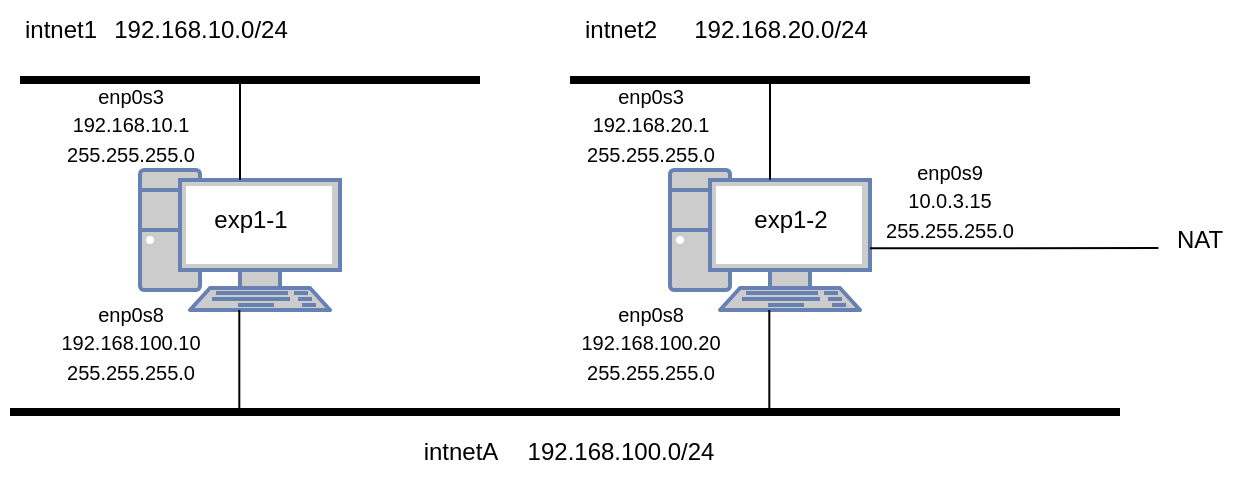 <mxfile version="27.1.6">
  <diagram id="j96Abjmdows5S1q_Vr4H" name="Page-1">
    <mxGraphModel dx="810" dy="449" grid="1" gridSize="10" guides="1" tooltips="1" connect="1" arrows="1" fold="1" page="1" pageScale="1" pageWidth="827" pageHeight="1169" math="0" shadow="0">
      <root>
        <mxCell id="0" />
        <mxCell id="1" parent="0" />
        <mxCell id="CRVzmPvsOhs53oXawwVy-1" value="" style="fontColor=#0066CC;verticalAlign=top;verticalLabelPosition=bottom;labelPosition=center;align=center;html=1;outlineConnect=0;fillColor=#CCCCCC;strokeColor=#6881B3;gradientColor=none;gradientDirection=north;strokeWidth=2;shape=mxgraph.networks.pc;" parent="1" vertex="1">
          <mxGeometry x="210" y="650" width="100" height="70" as="geometry" />
        </mxCell>
        <mxCell id="CRVzmPvsOhs53oXawwVy-2" value="" style="fontColor=#0066CC;verticalAlign=top;verticalLabelPosition=bottom;labelPosition=center;align=center;html=1;outlineConnect=0;fillColor=#CCCCCC;strokeColor=#6881B3;gradientColor=none;gradientDirection=north;strokeWidth=2;shape=mxgraph.networks.pc;" parent="1" vertex="1">
          <mxGeometry x="475" y="650" width="100" height="70" as="geometry" />
        </mxCell>
        <mxCell id="CRVzmPvsOhs53oXawwVy-3" value="" style="line;strokeWidth=4;html=1;perimeter=backbonePerimeter;points=[];outlineConnect=0;" parent="1" vertex="1">
          <mxGeometry x="150" y="600" width="230" height="10" as="geometry" />
        </mxCell>
        <mxCell id="CRVzmPvsOhs53oXawwVy-4" value="" style="line;strokeWidth=4;html=1;perimeter=backbonePerimeter;points=[];outlineConnect=0;" parent="1" vertex="1">
          <mxGeometry x="425" y="600" width="230" height="10" as="geometry" />
        </mxCell>
        <mxCell id="CRVzmPvsOhs53oXawwVy-7" value="" style="endArrow=none;html=1;rounded=0;exitX=0.5;exitY=0.07;exitDx=0;exitDy=0;exitPerimeter=0;" parent="1" source="CRVzmPvsOhs53oXawwVy-2" target="CRVzmPvsOhs53oXawwVy-4" edge="1">
          <mxGeometry width="50" height="50" relative="1" as="geometry">
            <mxPoint x="229.667" y="660" as="sourcePoint" />
            <mxPoint x="235" y="616" as="targetPoint" />
            <Array as="points">
              <mxPoint x="525" y="610" />
            </Array>
          </mxGeometry>
        </mxCell>
        <mxCell id="CRVzmPvsOhs53oXawwVy-10" value="" style="endArrow=none;html=1;rounded=0;exitX=0.5;exitY=0.07;exitDx=0;exitDy=0;exitPerimeter=0;" parent="1" source="CRVzmPvsOhs53oXawwVy-1" target="CRVzmPvsOhs53oXawwVy-3" edge="1">
          <mxGeometry width="50" height="50" relative="1" as="geometry">
            <mxPoint x="390" y="860" as="sourcePoint" />
            <mxPoint x="310" y="640" as="targetPoint" />
          </mxGeometry>
        </mxCell>
        <mxCell id="CRVzmPvsOhs53oXawwVy-11" value="intnet1" style="text;html=1;align=center;verticalAlign=middle;resizable=0;points=[];autosize=1;strokeColor=none;fillColor=none;" parent="1" vertex="1">
          <mxGeometry x="140" y="565" width="60" height="30" as="geometry" />
        </mxCell>
        <mxCell id="CRVzmPvsOhs53oXawwVy-12" value="exp1-1" style="text;html=1;align=center;verticalAlign=middle;resizable=0;points=[];autosize=1;strokeColor=none;fillColor=none;" parent="1" vertex="1">
          <mxGeometry x="235" y="660" width="60" height="30" as="geometry" />
        </mxCell>
        <mxCell id="CRVzmPvsOhs53oXawwVy-13" value="exp1-2" style="text;html=1;align=center;verticalAlign=middle;resizable=0;points=[];autosize=1;strokeColor=none;fillColor=none;" parent="1" vertex="1">
          <mxGeometry x="505" y="660" width="60" height="30" as="geometry" />
        </mxCell>
        <mxCell id="CRVzmPvsOhs53oXawwVy-14" value="intnet2" style="text;html=1;align=center;verticalAlign=middle;resizable=0;points=[];autosize=1;strokeColor=none;fillColor=none;" parent="1" vertex="1">
          <mxGeometry x="420" y="565" width="60" height="30" as="geometry" />
        </mxCell>
        <mxCell id="CRVzmPvsOhs53oXawwVy-15" value="192.168.10.0/24" style="text;html=1;align=center;verticalAlign=middle;resizable=0;points=[];autosize=1;strokeColor=none;fillColor=none;" parent="1" vertex="1">
          <mxGeometry x="185" y="565" width="110" height="30" as="geometry" />
        </mxCell>
        <mxCell id="CRVzmPvsOhs53oXawwVy-16" value="192.168.20.0/24" style="text;html=1;align=center;verticalAlign=middle;resizable=0;points=[];autosize=1;strokeColor=none;fillColor=none;" parent="1" vertex="1">
          <mxGeometry x="475" y="565" width="110" height="30" as="geometry" />
        </mxCell>
        <mxCell id="CRVzmPvsOhs53oXawwVy-17" value="&lt;div&gt;&lt;font style=&quot;font-size: 10px;&quot;&gt;enp0s3&lt;/font&gt;&lt;/div&gt;&lt;div&gt;&lt;span style=&quot;background-color: transparent; color: light-dark(rgb(0, 0, 0), rgb(255, 255, 255));&quot;&gt;&lt;font style=&quot;font-size: 10px;&quot;&gt;192.168.10.1&lt;/font&gt;&lt;/span&gt;&lt;/div&gt;&lt;div&gt;&lt;font style=&quot;font-size: 10px;&quot;&gt;255.255.255.0&lt;/font&gt;&lt;/div&gt;" style="text;html=1;align=center;verticalAlign=middle;resizable=0;points=[];autosize=1;strokeColor=none;fillColor=none;" parent="1" vertex="1">
          <mxGeometry x="160" y="597" width="90" height="60" as="geometry" />
        </mxCell>
        <mxCell id="CRVzmPvsOhs53oXawwVy-18" value="&lt;div&gt;&lt;font style=&quot;font-size: 10px;&quot;&gt;enp0s3&lt;/font&gt;&lt;/div&gt;&lt;div&gt;&lt;span style=&quot;background-color: transparent; color: light-dark(rgb(0, 0, 0), rgb(255, 255, 255));&quot;&gt;&lt;font style=&quot;font-size: 10px;&quot;&gt;192.168.20.1&lt;/font&gt;&lt;/span&gt;&lt;/div&gt;&lt;div&gt;&lt;font style=&quot;font-size: 10px;&quot;&gt;255.255.255.0&lt;/font&gt;&lt;/div&gt;" style="text;html=1;align=center;verticalAlign=middle;resizable=0;points=[];autosize=1;strokeColor=none;fillColor=none;" parent="1" vertex="1">
          <mxGeometry x="420" y="597" width="90" height="60" as="geometry" />
        </mxCell>
        <mxCell id="OkUM23zeW7K_VO-9GRbv-1" value="" style="line;strokeWidth=4;html=1;perimeter=backbonePerimeter;points=[];outlineConnect=0;" vertex="1" parent="1">
          <mxGeometry x="145" y="766" width="555" height="10" as="geometry" />
        </mxCell>
        <mxCell id="OkUM23zeW7K_VO-9GRbv-3" value="" style="endArrow=none;html=1;rounded=0;exitX=0.5;exitY=0.07;exitDx=0;exitDy=0;exitPerimeter=0;" edge="1" parent="1">
          <mxGeometry width="50" height="50" relative="1" as="geometry">
            <mxPoint x="259.66" y="769" as="sourcePoint" />
            <mxPoint x="259.66" y="720" as="targetPoint" />
          </mxGeometry>
        </mxCell>
        <mxCell id="OkUM23zeW7K_VO-9GRbv-4" value="" style="endArrow=none;html=1;rounded=0;exitX=0.5;exitY=0.07;exitDx=0;exitDy=0;exitPerimeter=0;" edge="1" parent="1">
          <mxGeometry width="50" height="50" relative="1" as="geometry">
            <mxPoint x="524.66" y="769" as="sourcePoint" />
            <mxPoint x="524.66" y="720" as="targetPoint" />
          </mxGeometry>
        </mxCell>
        <mxCell id="OkUM23zeW7K_VO-9GRbv-7" value="&lt;div&gt;&lt;font style=&quot;font-size: 10px;&quot;&gt;enp0s8&lt;/font&gt;&lt;/div&gt;&lt;div&gt;&lt;span style=&quot;background-color: transparent; color: light-dark(rgb(0, 0, 0), rgb(255, 255, 255));&quot;&gt;&lt;font style=&quot;font-size: 10px;&quot;&gt;192.168.100.10&lt;/font&gt;&lt;/span&gt;&lt;/div&gt;&lt;div&gt;&lt;font style=&quot;font-size: 10px;&quot;&gt;255.255.255.0&lt;/font&gt;&lt;/div&gt;" style="text;html=1;align=center;verticalAlign=middle;resizable=0;points=[];autosize=1;strokeColor=none;fillColor=none;" vertex="1" parent="1">
          <mxGeometry x="160" y="706" width="90" height="60" as="geometry" />
        </mxCell>
        <mxCell id="OkUM23zeW7K_VO-9GRbv-8" value="&lt;div&gt;&lt;font style=&quot;font-size: 10px;&quot;&gt;enp0s8&lt;/font&gt;&lt;/div&gt;&lt;div&gt;&lt;span style=&quot;background-color: transparent; color: light-dark(rgb(0, 0, 0), rgb(255, 255, 255));&quot;&gt;&lt;font style=&quot;font-size: 10px;&quot;&gt;192.168.100.20&lt;/font&gt;&lt;/span&gt;&lt;/div&gt;&lt;div&gt;&lt;font style=&quot;font-size: 10px;&quot;&gt;255.255.255.0&lt;/font&gt;&lt;/div&gt;" style="text;html=1;align=center;verticalAlign=middle;resizable=0;points=[];autosize=1;strokeColor=none;fillColor=none;" vertex="1" parent="1">
          <mxGeometry x="420" y="706" width="90" height="60" as="geometry" />
        </mxCell>
        <mxCell id="OkUM23zeW7K_VO-9GRbv-9" value="intnetA" style="text;html=1;align=center;verticalAlign=middle;resizable=0;points=[];autosize=1;strokeColor=none;fillColor=none;" vertex="1" parent="1">
          <mxGeometry x="340" y="776" width="60" height="30" as="geometry" />
        </mxCell>
        <mxCell id="OkUM23zeW7K_VO-9GRbv-10" value="192.168.100.0/24" style="text;html=1;align=center;verticalAlign=middle;resizable=0;points=[];autosize=1;strokeColor=none;fillColor=none;" vertex="1" parent="1">
          <mxGeometry x="390" y="776" width="120" height="30" as="geometry" />
        </mxCell>
        <mxCell id="OkUM23zeW7K_VO-9GRbv-11" value="" style="endArrow=none;html=1;rounded=0;exitX=0.16;exitY=0.55;exitDx=0;exitDy=0;exitPerimeter=0;" edge="1" parent="1">
          <mxGeometry width="50" height="50" relative="1" as="geometry">
            <mxPoint x="719.2" y="689" as="sourcePoint" />
            <mxPoint x="575" y="689.17" as="targetPoint" />
          </mxGeometry>
        </mxCell>
        <mxCell id="OkUM23zeW7K_VO-9GRbv-13" value="&lt;font style=&quot;font-size: 10px;&quot;&gt;enp0s9&lt;/font&gt;&lt;div&gt;&lt;font style=&quot;font-size: 10px;&quot;&gt;10.0.3.15&lt;/font&gt;&lt;/div&gt;&lt;div&gt;&lt;font style=&quot;font-size: 10px;&quot;&gt;255.255.255.0&lt;/font&gt;&lt;/div&gt;" style="text;html=1;align=center;verticalAlign=middle;whiteSpace=wrap;rounded=0;" vertex="1" parent="1">
          <mxGeometry x="585" y="650" width="60" height="30" as="geometry" />
        </mxCell>
        <mxCell id="OkUM23zeW7K_VO-9GRbv-14" value="NAT" style="text;html=1;align=center;verticalAlign=middle;whiteSpace=wrap;rounded=0;" vertex="1" parent="1">
          <mxGeometry x="720" y="670" width="40" height="30" as="geometry" />
        </mxCell>
      </root>
    </mxGraphModel>
  </diagram>
</mxfile>
